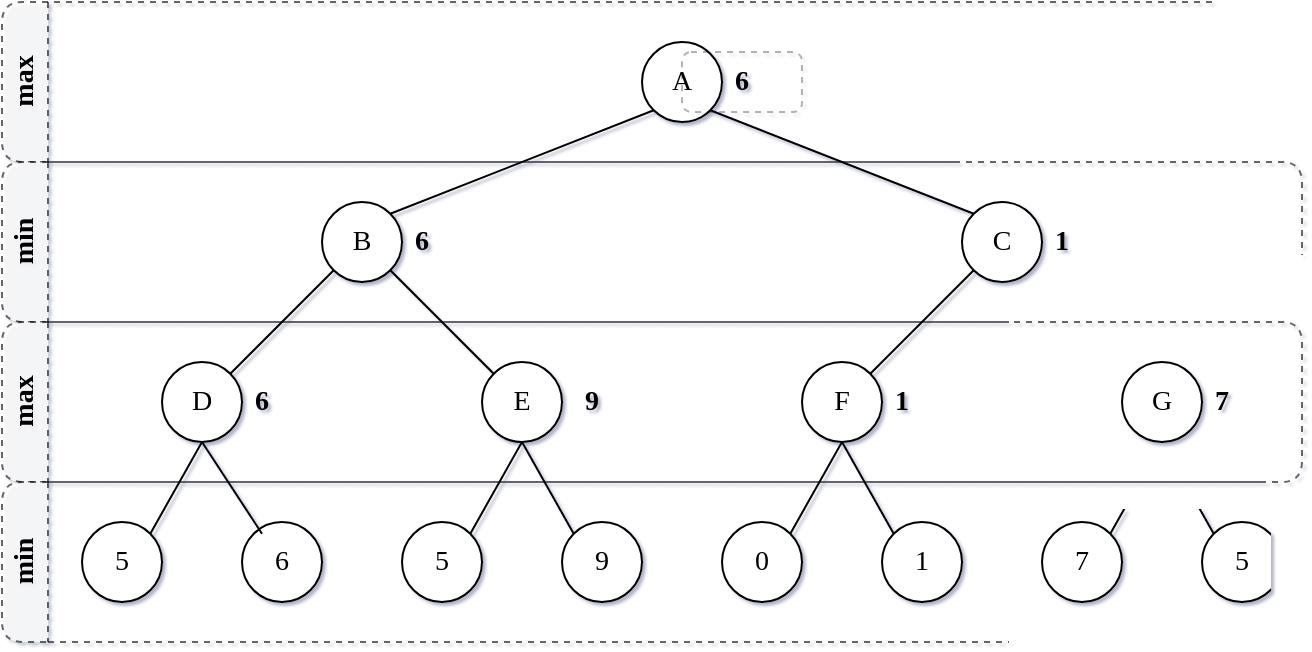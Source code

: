 <mxfile>
    <diagram id="pOzOL3Exqh_pL-dxT3BV" name="Page-1">
        <mxGraphModel dx="1188" dy="796" grid="1" gridSize="10" guides="1" tooltips="1" connect="1" arrows="1" fold="1" page="1" pageScale="1" pageWidth="850" pageHeight="1100" background="#ffffff" math="0" shadow="1">
            <root>
                <mxCell id="0"/>
                <mxCell id="1" parent="0"/>
                <mxCell id="3" value="max" style="swimlane;horizontal=0;whiteSpace=wrap;html=1;startSize=23;fontFamily=Times New Roman;dashed=1;gradientColor=none;swimlaneFillColor=none;opacity=60;rounded=1;strokeColor=#000000;swimlaneLine=1;fontSize=14;" parent="1" vertex="1">
                    <mxGeometry x="100" y="40" width="650" height="80" as="geometry"/>
                </mxCell>
                <mxCell id="8" value="A" style="ellipse;whiteSpace=wrap;html=1;aspect=fixed;fontFamily=Times New Roman;rounded=1;strokeColor=#000000;fontSize=14;" parent="3" vertex="1">
                    <mxGeometry x="320" y="20" width="40" height="40" as="geometry"/>
                </mxCell>
                <mxCell id="50" value="6" style="text;html=1;strokeColor=#000000;fillColor=none;align=center;verticalAlign=middle;whiteSpace=wrap;rounded=1;dashed=1;fontFamily=Times New Roman;opacity=30;fontColor=#000000;fontSize=14;fontStyle=1" parent="3" vertex="1">
                    <mxGeometry x="340" y="25" width="60" height="30" as="geometry"/>
                </mxCell>
                <mxCell id="4" value="min" style="swimlane;horizontal=0;whiteSpace=wrap;html=1;startSize=23;fontFamily=Times New Roman;fillColor=default;dashed=1;opacity=60;rounded=1;strokeColor=#000000;fontSize=14;" parent="1" vertex="1">
                    <mxGeometry x="100" y="120" width="650" height="80" as="geometry"/>
                </mxCell>
                <mxCell id="10" value="B" style="ellipse;whiteSpace=wrap;html=1;aspect=fixed;fontFamily=Times New Roman;rounded=1;strokeColor=#000000;fontSize=14;" parent="4" vertex="1">
                    <mxGeometry x="160" y="20" width="40" height="40" as="geometry"/>
                </mxCell>
                <mxCell id="11" value="C" style="ellipse;whiteSpace=wrap;html=1;aspect=fixed;fontFamily=Times New Roman;rounded=1;strokeColor=#000000;fontSize=14;" parent="4" vertex="1">
                    <mxGeometry x="480" y="20" width="40" height="40" as="geometry"/>
                </mxCell>
                <mxCell id="48" value="6" style="text;html=1;strokeColor=none;fillColor=none;align=center;verticalAlign=middle;whiteSpace=wrap;rounded=1;dashed=1;fontFamily=Times New Roman;opacity=30;fontColor=#000000;fontSize=14;fontStyle=1" parent="4" vertex="1">
                    <mxGeometry x="180" y="25" width="60" height="30" as="geometry"/>
                </mxCell>
                <mxCell id="49" value="1" style="text;html=1;strokeColor=none;fillColor=none;align=center;verticalAlign=middle;whiteSpace=wrap;rounded=1;dashed=1;fontFamily=Times New Roman;opacity=30;fontColor=#000000;fontSize=14;fontStyle=1" parent="4" vertex="1">
                    <mxGeometry x="500" y="25" width="60" height="30" as="geometry"/>
                </mxCell>
                <mxCell id="5" value="max" style="swimlane;horizontal=0;whiteSpace=wrap;html=1;fontFamily=Times New Roman;dashed=1;opacity=60;rounded=1;strokeColor=#000000;fontSize=14;" parent="1" vertex="1">
                    <mxGeometry x="100" y="200" width="650" height="80" as="geometry"/>
                </mxCell>
                <mxCell id="12" value="D" style="ellipse;whiteSpace=wrap;html=1;aspect=fixed;fontFamily=Times New Roman;rounded=1;strokeColor=#000000;fontSize=14;" parent="5" vertex="1">
                    <mxGeometry x="80" y="20" width="40" height="40" as="geometry"/>
                </mxCell>
                <mxCell id="13" value="E" style="ellipse;whiteSpace=wrap;html=1;aspect=fixed;fontFamily=Times New Roman;rounded=1;strokeColor=#000000;fontSize=14;" parent="5" vertex="1">
                    <mxGeometry x="240" y="20" width="40" height="40" as="geometry"/>
                </mxCell>
                <mxCell id="17" value="F" style="ellipse;whiteSpace=wrap;html=1;aspect=fixed;fontFamily=Times New Roman;rounded=1;strokeColor=#000000;fontSize=14;" parent="5" vertex="1">
                    <mxGeometry x="400" y="20" width="40" height="40" as="geometry"/>
                </mxCell>
                <mxCell id="18" value="G" style="ellipse;whiteSpace=wrap;html=1;aspect=fixed;fontFamily=Times New Roman;rounded=1;strokeColor=#000000;fontSize=14;" parent="5" vertex="1">
                    <mxGeometry x="560" y="20" width="40" height="40" as="geometry"/>
                </mxCell>
                <mxCell id="43" value="6" style="text;html=1;strokeColor=none;fillColor=none;align=center;verticalAlign=middle;whiteSpace=wrap;rounded=1;dashed=1;fontFamily=Times New Roman;opacity=30;fontColor=#000000;fontSize=14;fontStyle=1" parent="5" vertex="1">
                    <mxGeometry x="100" y="25" width="60" height="30" as="geometry"/>
                </mxCell>
                <mxCell id="44" value="9" style="text;html=1;strokeColor=none;fillColor=none;align=center;verticalAlign=middle;whiteSpace=wrap;rounded=1;dashed=1;fontFamily=Times New Roman;opacity=30;fontColor=#000000;fontSize=14;fontStyle=1" parent="5" vertex="1">
                    <mxGeometry x="265" y="25" width="60" height="30" as="geometry"/>
                </mxCell>
                <mxCell id="45" value="1" style="text;html=1;strokeColor=none;fillColor=none;align=center;verticalAlign=middle;whiteSpace=wrap;rounded=1;dashed=1;fontFamily=Times New Roman;opacity=30;fontColor=#000000;fontSize=14;fontStyle=1" parent="5" vertex="1">
                    <mxGeometry x="420" y="25" width="60" height="30" as="geometry"/>
                </mxCell>
                <mxCell id="47" value="7" style="text;html=1;strokeColor=none;fillColor=none;align=center;verticalAlign=middle;whiteSpace=wrap;rounded=1;dashed=1;fontFamily=Times New Roman;opacity=30;fontColor=#000000;fontSize=14;fontStyle=1" parent="5" vertex="1">
                    <mxGeometry x="580" y="25" width="60" height="30" as="geometry"/>
                </mxCell>
                <mxCell id="7" value="min" style="swimlane;horizontal=0;whiteSpace=wrap;html=1;fontFamily=Times New Roman;dashed=1;opacity=60;rounded=1;strokeColor=#000000;fontSize=14;" parent="1" vertex="1">
                    <mxGeometry x="100" y="280" width="650" height="80" as="geometry"/>
                </mxCell>
                <mxCell id="19" value="5" style="ellipse;whiteSpace=wrap;html=1;aspect=fixed;fontFamily=Times New Roman;rounded=1;strokeColor=#000000;fontSize=14;" parent="7" vertex="1">
                    <mxGeometry x="40" y="20" width="40" height="40" as="geometry"/>
                </mxCell>
                <mxCell id="20" value="6" style="ellipse;whiteSpace=wrap;html=1;aspect=fixed;fontFamily=Times New Roman;rounded=1;strokeColor=#000000;fontSize=14;" parent="7" vertex="1">
                    <mxGeometry x="120" y="20" width="40" height="40" as="geometry"/>
                </mxCell>
                <mxCell id="21" value="5" style="ellipse;whiteSpace=wrap;html=1;aspect=fixed;fontFamily=Times New Roman;rounded=1;strokeColor=#000000;fontSize=14;" parent="7" vertex="1">
                    <mxGeometry x="200" y="20" width="40" height="40" as="geometry"/>
                </mxCell>
                <mxCell id="22" value="9" style="ellipse;whiteSpace=wrap;html=1;aspect=fixed;fontFamily=Times New Roman;rounded=1;strokeColor=#000000;fontSize=14;" parent="7" vertex="1">
                    <mxGeometry x="280" y="20" width="40" height="40" as="geometry"/>
                </mxCell>
                <mxCell id="23" value="0" style="ellipse;whiteSpace=wrap;html=1;aspect=fixed;fontFamily=Times New Roman;rounded=1;strokeColor=#000000;fontSize=14;" parent="7" vertex="1">
                    <mxGeometry x="360" y="20" width="40" height="40" as="geometry"/>
                </mxCell>
                <mxCell id="24" value="1" style="ellipse;whiteSpace=wrap;html=1;aspect=fixed;fontFamily=Times New Roman;rounded=1;strokeColor=#000000;fontSize=14;" parent="7" vertex="1">
                    <mxGeometry x="440" y="20" width="40" height="40" as="geometry"/>
                </mxCell>
                <mxCell id="25" value="5" style="ellipse;whiteSpace=wrap;html=1;aspect=fixed;fontFamily=Times New Roman;rounded=1;strokeColor=#000000;fontSize=14;" parent="7" vertex="1">
                    <mxGeometry x="600" y="20" width="40" height="40" as="geometry"/>
                </mxCell>
                <mxCell id="28" value="7" style="ellipse;whiteSpace=wrap;html=1;aspect=fixed;fontFamily=Times New Roman;rounded=1;strokeColor=#000000;fontSize=14;" parent="7" vertex="1">
                    <mxGeometry x="520" y="20" width="40" height="40" as="geometry"/>
                </mxCell>
                <mxCell id="29" value="" style="endArrow=none;html=1;fontFamily=Times New Roman;entryX=0;entryY=1;entryDx=0;entryDy=0;exitX=1;exitY=0;exitDx=0;exitDy=0;rounded=1;strokeColor=#000000;fontSize=14;" parent="1" source="10" target="8" edge="1">
                    <mxGeometry width="50" height="50" relative="1" as="geometry">
                        <mxPoint x="400" y="430" as="sourcePoint"/>
                        <mxPoint x="450" y="380" as="targetPoint"/>
                    </mxGeometry>
                </mxCell>
                <mxCell id="30" value="" style="endArrow=none;html=1;fontFamily=Times New Roman;entryX=1;entryY=1;entryDx=0;entryDy=0;exitX=0;exitY=0;exitDx=0;exitDy=0;rounded=1;strokeColor=#000000;fontSize=14;" parent="1" source="11" target="8" edge="1">
                    <mxGeometry width="50" height="50" relative="1" as="geometry">
                        <mxPoint x="304.142" y="155.858" as="sourcePoint"/>
                        <mxPoint x="420.858" y="104.142" as="targetPoint"/>
                    </mxGeometry>
                </mxCell>
                <mxCell id="31" style="edgeStyle=none;html=1;exitX=0;exitY=1;exitDx=0;exitDy=0;fontFamily=Times New Roman;endArrow=none;endFill=0;rounded=1;strokeColor=#000000;fontSize=14;" parent="1" source="10" target="12" edge="1">
                    <mxGeometry relative="1" as="geometry"/>
                </mxCell>
                <mxCell id="32" style="edgeStyle=none;html=1;exitX=1;exitY=1;exitDx=0;exitDy=0;fontFamily=Times New Roman;endArrow=none;endFill=0;rounded=1;strokeColor=#000000;fontSize=14;" parent="1" source="10" target="13" edge="1">
                    <mxGeometry relative="1" as="geometry"/>
                </mxCell>
                <mxCell id="33" style="edgeStyle=none;html=1;exitX=0;exitY=1;exitDx=0;exitDy=0;entryX=1;entryY=0;entryDx=0;entryDy=0;fontFamily=Times New Roman;endArrow=none;endFill=0;rounded=1;strokeColor=#000000;fontSize=14;" parent="1" source="11" target="17" edge="1">
                    <mxGeometry relative="1" as="geometry"/>
                </mxCell>
                <mxCell id="34" style="edgeStyle=none;html=1;exitX=1;exitY=1;exitDx=0;exitDy=0;entryX=0;entryY=0;entryDx=0;entryDy=0;fontFamily=Times New Roman;endArrow=none;endFill=0;rounded=1;strokeColor=#000000;fontSize=14;" parent="1" source="11" target="18" edge="1">
                    <mxGeometry relative="1" as="geometry"/>
                </mxCell>
                <mxCell id="35" style="edgeStyle=none;html=1;exitX=0;exitY=0;exitDx=0;exitDy=0;entryX=0.5;entryY=1;entryDx=0;entryDy=0;fontFamily=Times New Roman;endArrow=none;endFill=0;rounded=1;strokeColor=#000000;fontSize=14;" parent="1" source="24" target="17" edge="1">
                    <mxGeometry relative="1" as="geometry"/>
                </mxCell>
                <mxCell id="36" style="edgeStyle=none;html=1;exitX=1;exitY=0;exitDx=0;exitDy=0;fontFamily=Times New Roman;endArrow=none;endFill=0;rounded=1;strokeColor=#000000;fontSize=14;" parent="1" source="23" edge="1">
                    <mxGeometry relative="1" as="geometry">
                        <mxPoint x="520" y="260" as="targetPoint"/>
                    </mxGeometry>
                </mxCell>
                <mxCell id="37" style="edgeStyle=none;html=1;exitX=0;exitY=0;exitDx=0;exitDy=0;entryX=0.5;entryY=1;entryDx=0;entryDy=0;fontFamily=Times New Roman;endArrow=none;endFill=0;rounded=1;strokeColor=#000000;fontSize=14;" parent="1" source="22" target="13" edge="1">
                    <mxGeometry relative="1" as="geometry"/>
                </mxCell>
                <mxCell id="38" style="edgeStyle=none;html=1;exitX=1;exitY=0;exitDx=0;exitDy=0;entryX=0.5;entryY=1;entryDx=0;entryDy=0;fontFamily=Times New Roman;endArrow=none;endFill=0;rounded=1;strokeColor=#000000;fontSize=14;" parent="1" source="21" target="13" edge="1">
                    <mxGeometry relative="1" as="geometry"/>
                </mxCell>
                <mxCell id="39" style="edgeStyle=none;html=1;exitX=0.25;exitY=0.146;exitDx=0;exitDy=0;entryX=0.5;entryY=1;entryDx=0;entryDy=0;fontFamily=Times New Roman;endArrow=none;endFill=0;exitPerimeter=0;rounded=1;strokeColor=#000000;fontSize=14;" parent="1" source="20" target="12" edge="1">
                    <mxGeometry relative="1" as="geometry"/>
                </mxCell>
                <mxCell id="40" style="edgeStyle=none;html=1;exitX=1;exitY=0;exitDx=0;exitDy=0;fontFamily=Times New Roman;endArrow=none;endFill=0;rounded=1;strokeColor=#000000;fontSize=14;" parent="1" source="19" edge="1">
                    <mxGeometry relative="1" as="geometry">
                        <mxPoint x="200" y="260" as="targetPoint"/>
                    </mxGeometry>
                </mxCell>
                <mxCell id="41" style="edgeStyle=none;html=1;exitX=1;exitY=0;exitDx=0;exitDy=0;entryX=0.5;entryY=1;entryDx=0;entryDy=0;fontFamily=Times New Roman;endArrow=none;endFill=0;rounded=1;strokeColor=#000000;fontSize=14;" parent="1" source="28" target="18" edge="1">
                    <mxGeometry relative="1" as="geometry"/>
                </mxCell>
                <mxCell id="42" style="edgeStyle=none;html=1;exitX=0;exitY=0;exitDx=0;exitDy=0;entryX=0.5;entryY=1;entryDx=0;entryDy=0;fontFamily=Times New Roman;endArrow=none;endFill=0;rounded=1;strokeColor=#000000;fontSize=14;" parent="1" source="25" target="18" edge="1">
                    <mxGeometry relative="1" as="geometry"/>
                </mxCell>
            </root>
        </mxGraphModel>
    </diagram>
</mxfile>